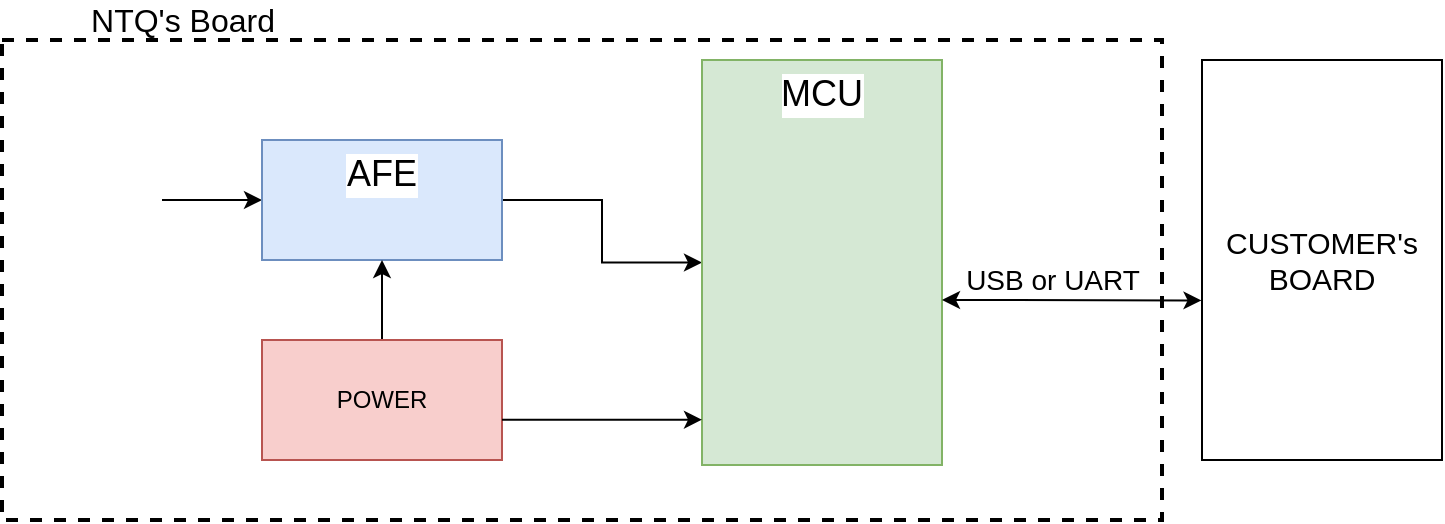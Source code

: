<mxfile version="14.6.9" type="github">
  <diagram id="6D0Axzg6Lz5BtfFtQyYS" name="Page-1">
    <mxGraphModel dx="972" dy="531" grid="1" gridSize="10" guides="1" tooltips="1" connect="1" arrows="1" fold="1" page="1" pageScale="1" pageWidth="850" pageHeight="1100" math="0" shadow="0">
      <root>
        <mxCell id="0" />
        <mxCell id="1" parent="0" />
        <mxCell id="BGcUMqPkSD88Y8LQqpwx-19" value="" style="rounded=0;whiteSpace=wrap;html=1;fillColor=none;strokeWidth=2;dashed=1;" vertex="1" parent="1">
          <mxGeometry x="100" y="110" width="580" height="240" as="geometry" />
        </mxCell>
        <mxCell id="BGcUMqPkSD88Y8LQqpwx-4" value="" style="edgeStyle=orthogonalEdgeStyle;rounded=0;orthogonalLoop=1;jettySize=auto;html=1;" edge="1" parent="1" source="BGcUMqPkSD88Y8LQqpwx-1" target="BGcUMqPkSD88Y8LQqpwx-3">
          <mxGeometry relative="1" as="geometry" />
        </mxCell>
        <mxCell id="BGcUMqPkSD88Y8LQqpwx-1" value="" style="shape=image;html=1;verticalAlign=top;verticalLabelPosition=bottom;labelBackgroundColor=#ffffff;imageAspect=0;aspect=fixed;image=https://cdn4.iconfinder.com/data/icons/ionicons/512/icon-ios7-mic-outline-128.png" vertex="1" parent="1">
          <mxGeometry x="120" y="160" width="60" height="60" as="geometry" />
        </mxCell>
        <mxCell id="BGcUMqPkSD88Y8LQqpwx-6" value="" style="edgeStyle=orthogonalEdgeStyle;rounded=0;orthogonalLoop=1;jettySize=auto;html=1;" edge="1" parent="1" source="BGcUMqPkSD88Y8LQqpwx-3" target="BGcUMqPkSD88Y8LQqpwx-5">
          <mxGeometry relative="1" as="geometry" />
        </mxCell>
        <mxCell id="BGcUMqPkSD88Y8LQqpwx-3" value="&lt;font style=&quot;font-size: 18px&quot;&gt;AFE&lt;/font&gt;" style="whiteSpace=wrap;html=1;verticalAlign=top;labelBackgroundColor=#ffffff;align=center;fillColor=#dae8fc;strokeColor=#6c8ebf;" vertex="1" parent="1">
          <mxGeometry x="230" y="160" width="120" height="60" as="geometry" />
        </mxCell>
        <mxCell id="BGcUMqPkSD88Y8LQqpwx-5" value="&lt;font style=&quot;font-size: 18px&quot;&gt;MCU&lt;/font&gt;" style="whiteSpace=wrap;html=1;verticalAlign=top;labelBackgroundColor=#ffffff;align=center;fillColor=#d5e8d4;strokeColor=#82b366;" vertex="1" parent="1">
          <mxGeometry x="450" y="120" width="120" height="202.5" as="geometry" />
        </mxCell>
        <mxCell id="BGcUMqPkSD88Y8LQqpwx-10" style="edgeStyle=orthogonalEdgeStyle;rounded=0;orthogonalLoop=1;jettySize=auto;html=1;entryX=0.5;entryY=1;entryDx=0;entryDy=0;" edge="1" parent="1" source="BGcUMqPkSD88Y8LQqpwx-7" target="BGcUMqPkSD88Y8LQqpwx-3">
          <mxGeometry relative="1" as="geometry" />
        </mxCell>
        <mxCell id="BGcUMqPkSD88Y8LQqpwx-7" value="POWER" style="rounded=0;whiteSpace=wrap;html=1;fillColor=#f8cecc;strokeColor=#b85450;" vertex="1" parent="1">
          <mxGeometry x="230" y="260" width="120" height="60" as="geometry" />
        </mxCell>
        <mxCell id="BGcUMqPkSD88Y8LQqpwx-12" value="" style="edgeStyle=orthogonalEdgeStyle;rounded=0;orthogonalLoop=1;jettySize=auto;html=1;" edge="1" parent="1">
          <mxGeometry relative="1" as="geometry">
            <mxPoint x="350" y="299.86" as="sourcePoint" />
            <mxPoint x="450" y="299.86" as="targetPoint" />
          </mxGeometry>
        </mxCell>
        <mxCell id="BGcUMqPkSD88Y8LQqpwx-16" value="CUSTOMER&#39;s BOARD" style="rounded=0;whiteSpace=wrap;html=1;strokeWidth=1;fontSize=15;" vertex="1" parent="1">
          <mxGeometry x="700" y="120" width="120" height="200" as="geometry" />
        </mxCell>
        <mxCell id="BGcUMqPkSD88Y8LQqpwx-17" value="" style="endArrow=classic;startArrow=classic;html=1;entryX=-0.002;entryY=0.601;entryDx=0;entryDy=0;entryPerimeter=0;" edge="1" parent="1" target="BGcUMqPkSD88Y8LQqpwx-16">
          <mxGeometry width="50" height="50" relative="1" as="geometry">
            <mxPoint x="570" y="240" as="sourcePoint" />
            <mxPoint x="620" y="190" as="targetPoint" />
          </mxGeometry>
        </mxCell>
        <mxCell id="BGcUMqPkSD88Y8LQqpwx-18" value="USB or UART" style="text;html=1;align=center;verticalAlign=middle;resizable=0;points=[];autosize=1;strokeColor=none;fontSize=14;" vertex="1" parent="1">
          <mxGeometry x="575" y="220" width="100" height="20" as="geometry" />
        </mxCell>
        <mxCell id="BGcUMqPkSD88Y8LQqpwx-20" value="NTQ&#39;s Board" style="text;html=1;align=center;verticalAlign=middle;resizable=0;points=[];autosize=1;strokeColor=none;fontSize=16;" vertex="1" parent="1">
          <mxGeometry x="135" y="90" width="110" height="20" as="geometry" />
        </mxCell>
      </root>
    </mxGraphModel>
  </diagram>
</mxfile>
